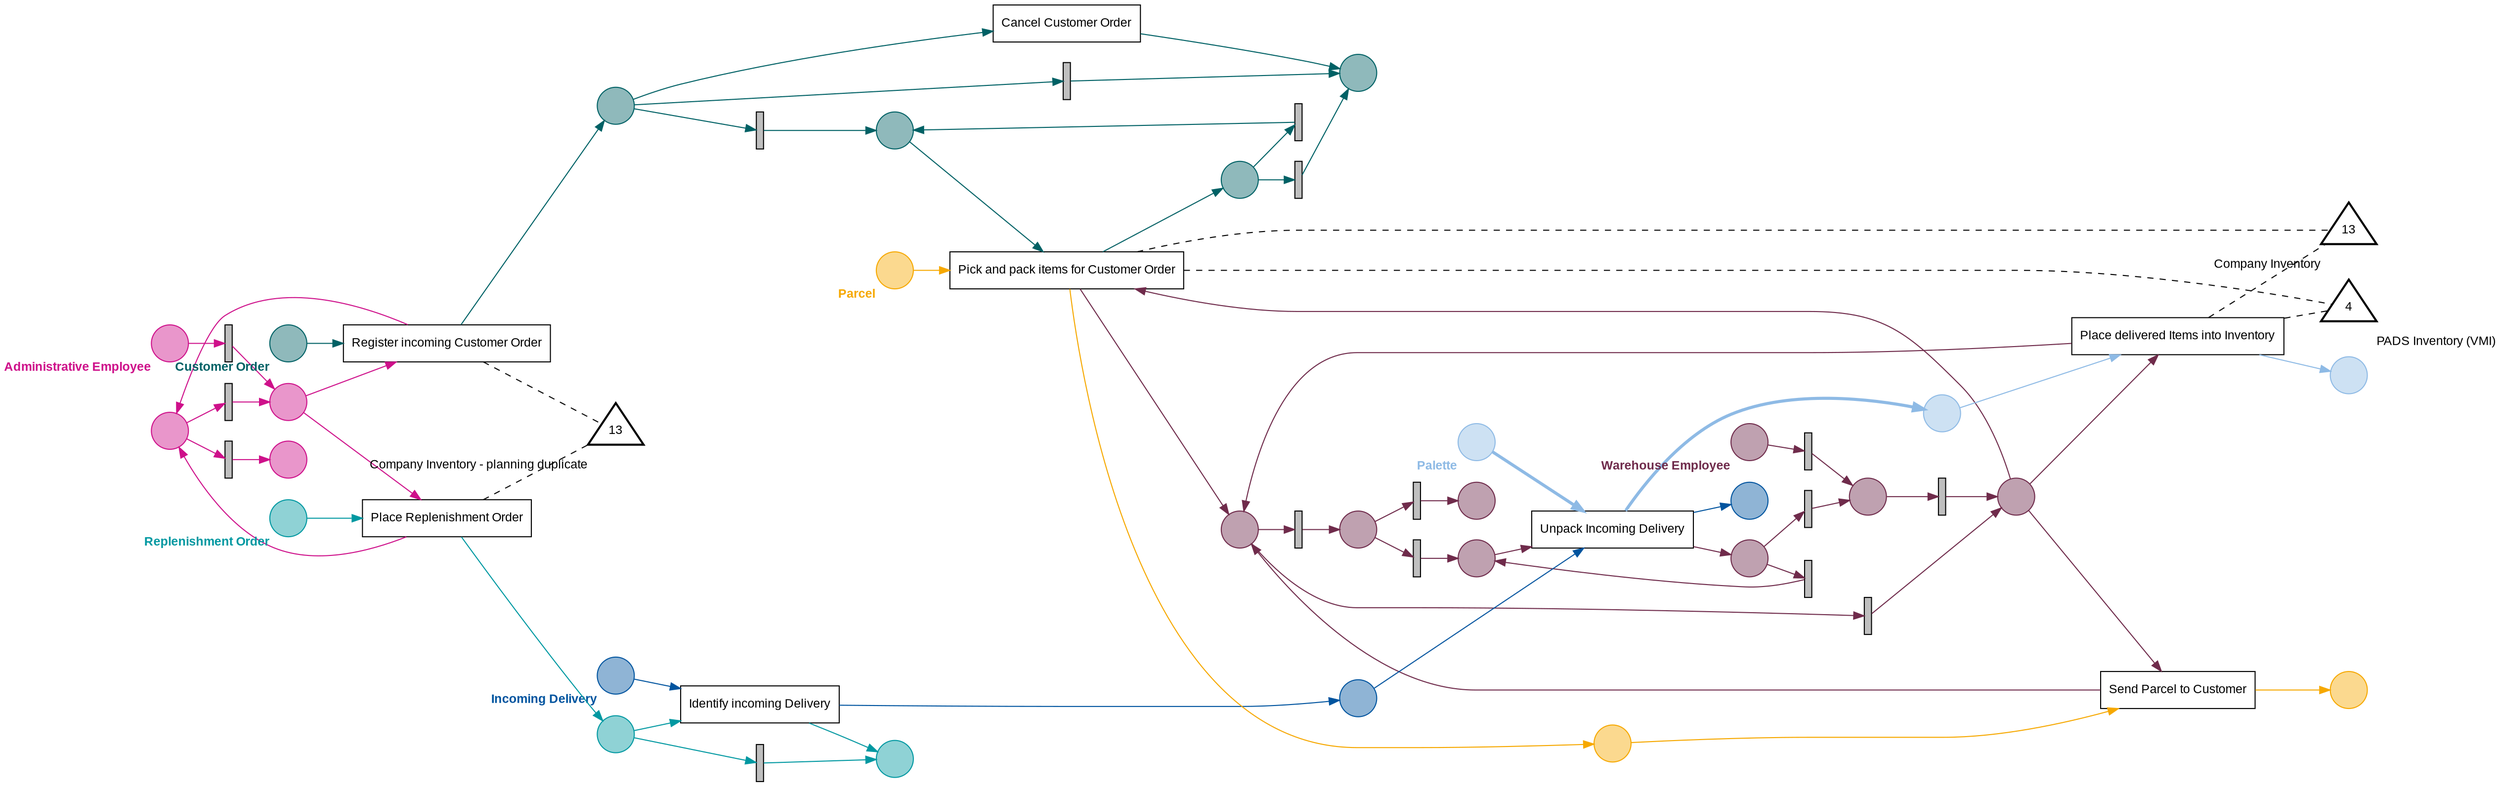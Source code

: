 digraph "" {
	graph [rankdir=LR,
		ratio=0.35,
		seed=42
	];
	node [label="\N"];
	t15	[class_name=Transition,
		color=black,
		fillcolor="#00000040",
		fixedsize=False,
		fontcolor=black,
		fontname=Arial,
		fontsize=12,
		height=0.5,
		label="",
		penwidth=1.0,
		shape=rectangle,
		style=filled,
		width=0.1];
	p20	[class_name="Administrative Employee",
		color="#CE108A",
		fillcolor="#CE108A70",
		fixedsize=True,
		fontcolor=black,
		fontname=Arial,
		fontsize=12,
		height=0.5,
		label="",
		penwidth=1.0,
		shape=circle,
		style=filled,
		width=0.5];
	t15 -> p20	[class_name=ObjectArc,
		color="#CE108A",
		fontcolor=black,
		fontname=Arial,
		fontsize=10,
		penwidth=1.0,
		style=solid];
	t10	[class_name=Transition,
		color=black,
		fillcolor=white,
		fixedsize=False,
		fontcolor=black,
		fontname=Arial,
		fontsize=12,
		height=0.5,
		label="Send Parcel to Customer",
		name=t10,
		penwidth=1.0,
		shape=rectangle,
		style=filled,
		width=0.5];
	p13	[class_name=Parcel,
		color="#F6A800",
		fillcolor="#F6A80070",
		fixedsize=True,
		fontcolor=black,
		fontname=Arial,
		fontsize=12,
		height=0.5,
		label="",
		penwidth=1.0,
		shape=circle,
		style=filled,
		width=0.5];
	t10 -> p13	[class_name=ObjectArc,
		color="#F6A800",
		fontcolor=black,
		fontname=Arial,
		fontsize=10,
		penwidth=1.0,
		style=solid];
	p28	[class_name="Warehouse Employee",
		color="#6f2b4b",
		fillcolor="#6f2b4b70",
		fixedsize=True,
		fontcolor=black,
		fontname=Arial,
		fontsize=12,
		height=0.5,
		label="",
		penwidth=1.0,
		shape=circle,
		style=filled,
		width=0.5];
	t10 -> p28	[class_name=ObjectArc,
		color="#6f2b4b",
		fontcolor=black,
		fontname=Arial,
		fontsize=10,
		penwidth=1.0,
		style=solid];
	t21	[class_name=Transition,
		color=black,
		fillcolor="#00000040",
		fixedsize=False,
		fontcolor=black,
		fontname=Arial,
		fontsize=12,
		height=0.5,
		label="",
		penwidth=1.0,
		shape=rectangle,
		style=filled,
		width=0.1];
	p23	[class_name="Warehouse Employee",
		color="#6f2b4b",
		fillcolor="#6f2b4b70",
		fixedsize=True,
		fontcolor=black,
		fontname=Arial,
		fontsize=12,
		height=0.5,
		label="",
		penwidth=1.0,
		shape=circle,
		style=filled,
		width=0.5];
	t21 -> p23	[class_name=ObjectArc,
		color="#6f2b4b",
		fontcolor=black,
		fontname=Arial,
		fontsize=10,
		penwidth=1.0,
		style=solid];
	p7	[class_name=Palette,
		color="#8EBAE5",
		fillcolor="#8EBAE570",
		fixedsize=True,
		fontcolor=black,
		fontname=Arial,
		fontsize=12,
		height=0.5,
		label="",
		penwidth=1.0,
		shape=circle,
		style=filled,
		width=0.5];
	p8	[class_name="Incoming Delivery",
		color="#00549F",
		fillcolor="#00549F70",
		fixedsize=True,
		fontcolor=black,
		fontname=Arial,
		fontsize=12,
		height=0.5,
		label="",
		penwidth=1.0,
		shape=circle,
		style=filled,
		width=0.5,
		xlabel=<<FONT COLOR='#00549F'><b>Incoming Delivery</b></FONT>>];
	t9	[class_name=Transition,
		color=black,
		fillcolor=white,
		fixedsize=False,
		fontcolor=black,
		fontname=Arial,
		fontsize=12,
		height=0.5,
		label="Identify incoming Delivery",
		name=t9,
		penwidth=1.0,
		shape=rectangle,
		style=filled,
		width=0.5];
	p8 -> t9	[class_name=ObjectArc,
		color="#00549F",
		fontcolor=black,
		fontname=Arial,
		fontsize=10,
		penwidth=1.0,
		style=solid];
	t12	[class_name=Transition,
		color=black,
		fillcolor="#00000040",
		fixedsize=False,
		fontcolor=black,
		fontname=Arial,
		fontsize=12,
		height=0.5,
		label="",
		penwidth=1.0,
		shape=rectangle,
		style=filled,
		width=0.1];
	p16	[class_name="Replenishment Order",
		color="#0098A1",
		fillcolor="#0098A170",
		fixedsize=True,
		fontcolor=black,
		fontname=Arial,
		fontsize=12,
		height=0.5,
		label="",
		penwidth=1.0,
		shape=circle,
		style=filled,
		width=0.5];
	t12 -> p16	[class_name=ObjectArc,
		color="#0098A1",
		fontcolor=black,
		fontname=Arial,
		fontsize=10,
		penwidth=1.0,
		style=solid];
	t13	[class_name=Transition,
		color=black,
		fillcolor="#00000040",
		fixedsize=False,
		fontcolor=black,
		fontname=Arial,
		fontsize=12,
		height=0.5,
		label="",
		penwidth=1.0,
		shape=rectangle,
		style=filled,
		width=0.1];
	p19	[class_name="Administrative Employee",
		color="#CE108A",
		fillcolor="#CE108A70",
		fixedsize=True,
		fontcolor=black,
		fontname=Arial,
		fontsize=12,
		height=0.5,
		label="",
		penwidth=1.0,
		shape=circle,
		style=filled,
		width=0.5];
	t13 -> p19	[class_name=ObjectArc,
		color="#CE108A",
		fontcolor=black,
		fontname=Arial,
		fontsize=10,
		penwidth=1.0,
		style=solid];
	t0	[class_name=Transition,
		color=black,
		fillcolor=white,
		fixedsize=False,
		fontcolor=black,
		fontname=Arial,
		fontsize=12,
		height=0.5,
		label="Register incoming Customer Order",
		name=t0,
		penwidth=1.0,
		shape=rectangle,
		style=filled,
		width=0.5];
	p18	[class_name="Administrative Employee",
		color="#CE108A",
		fillcolor="#CE108A70",
		fixedsize=True,
		fontcolor=black,
		fontname=Arial,
		fontsize=12,
		height=0.5,
		label="",
		penwidth=1.0,
		shape=circle,
		style=filled,
		width=0.5];
	t0 -> p18	[class_name=ObjectArc,
		color="#CE108A",
		fontcolor=black,
		fontname=Arial,
		fontsize=10,
		penwidth=1.0,
		style=solid];
	p1	[class_name="Customer Order",
		color="#006165",
		fillcolor="#00616570",
		fixedsize=True,
		fontcolor=black,
		fontname=Arial,
		fontsize=12,
		height=0.5,
		label="",
		penwidth=1.0,
		shape=circle,
		style=filled,
		width=0.5];
	t0 -> p1	[class_name=ObjectArc,
		color="#006165",
		fontcolor=black,
		fontname=Arial,
		fontsize=10,
		penwidth=1.0,
		style=solid];
	"Company Inventory - planning duplicate"	[class_name=CollectionPoint,
		color=black,
		fillcolor=white,
		fixedsize=True,
		fontcolor=black,
		fontname=Arial,
		fontsize=12,
		height=0.75,
		label=13,
		name="Company Inventory - planning duplicate",
		penwidth=2,
		shape=triangle,
		style=filled,
		width=0.75,
		xlabel="Company Inventory - planning duplicate"];
	t0 -> "Company Inventory - planning duplicate"	[class_name=QuantityArc,
		color=black,
		dir=none,
		fontcolor=black,
		fontname=Arial,
		fontsize=10,
		name="(t0, Company Inventory - planning duplicate)",
		penwidth=1,
		style=dashed];
	p22	[class_name="Warehouse Employee",
		color="#6f2b4b",
		fillcolor="#6f2b4b70",
		fixedsize=True,
		fontcolor=black,
		fontname=Arial,
		fontsize=12,
		height=0.5,
		label="",
		penwidth=1.0,
		shape=circle,
		style=filled,
		width=0.5];
	p22 -> t10	[class_name=ObjectArc,
		color="#6f2b4b",
		fontcolor=black,
		fontname=Arial,
		fontsize=10,
		penwidth=1.0,
		style=solid];
	t2	[class_name=Transition,
		color=black,
		fillcolor=white,
		fixedsize=False,
		fontcolor=black,
		fontname=Arial,
		fontsize=12,
		height=0.5,
		label="Pick and pack items for Customer Order",
		name=t2,
		penwidth=1.0,
		shape=rectangle,
		style=filled,
		width=0.5];
	p22 -> t2	[class_name=ObjectArc,
		color="#6f2b4b",
		fontcolor=black,
		fontname=Arial,
		fontsize=10,
		penwidth=1.0,
		style=solid];
	t8	[class_name=Transition,
		color=black,
		fillcolor=white,
		fixedsize=False,
		fontcolor=black,
		fontname=Arial,
		fontsize=12,
		height=0.5,
		label="Place delivered Items into Inventory",
		name=t8,
		penwidth=1.0,
		shape=rectangle,
		style=filled,
		width=0.5];
	p22 -> t8	[class_name=ObjectArc,
		color="#6f2b4b",
		fontcolor=black,
		fontname=Arial,
		fontsize=10,
		penwidth=1.0,
		style=solid];
	t6	[class_name=Transition,
		color=black,
		fillcolor=white,
		fixedsize=False,
		fontcolor=black,
		fontname=Arial,
		fontsize=12,
		height=0.5,
		label="Cancel Customer Order",
		name=t6,
		penwidth=1.0,
		shape=rectangle,
		style=filled,
		width=0.5];
	p0	[class_name="Customer Order",
		color="#006165",
		fillcolor="#00616570",
		fixedsize=True,
		fontcolor=black,
		fontname=Arial,
		fontsize=12,
		height=0.5,
		label="",
		penwidth=1.0,
		shape=circle,
		style=filled,
		width=0.5];
	t6 -> p0	[class_name=ObjectArc,
		color="#006165",
		fontcolor=black,
		fontname=Arial,
		fontsize=10,
		penwidth=1.0,
		style=solid];
	t3	[class_name=Transition,
		color=black,
		fillcolor="#00000040",
		fixedsize=False,
		fontcolor=black,
		fontname=Arial,
		fontsize=12,
		height=0.5,
		label="",
		penwidth=1.0,
		shape=rectangle,
		style=filled,
		width=0.1];
	p3	[class_name="Customer Order",
		color="#006165",
		fillcolor="#00616570",
		fixedsize=True,
		fontcolor=black,
		fontname=Arial,
		fontsize=12,
		height=0.5,
		label="",
		penwidth=1.0,
		shape=circle,
		style=filled,
		width=0.5];
	t3 -> p3	[class_name=ObjectArc,
		color="#006165",
		fontcolor=black,
		fontname=Arial,
		fontsize=10,
		penwidth=1.0,
		style=solid];
	p18 -> t15	[class_name=ObjectArc,
		color="#CE108A",
		fontcolor=black,
		fontname=Arial,
		fontsize=10,
		penwidth=1.0,
		style=solid];
	t14	[class_name=Transition,
		color=black,
		fillcolor="#00000040",
		fixedsize=False,
		fontcolor=black,
		fontname=Arial,
		fontsize=12,
		height=0.5,
		label="",
		penwidth=1.0,
		shape=rectangle,
		style=filled,
		width=0.1];
	p18 -> t14	[class_name=ObjectArc,
		color="#CE108A",
		fontcolor=black,
		fontname=Arial,
		fontsize=10,
		penwidth=1.0,
		style=solid];
	t22	[class_name=Transition,
		color=black,
		fillcolor="#00000040",
		fixedsize=False,
		fontcolor=black,
		fontname=Arial,
		fontsize=12,
		height=0.5,
		label="",
		penwidth=1.0,
		shape=rectangle,
		style=filled,
		width=0.1];
	p26	[class_name="Warehouse Employee",
		color="#6f2b4b",
		fillcolor="#6f2b4b70",
		fixedsize=True,
		fontcolor=black,
		fontname=Arial,
		fontsize=12,
		height=0.5,
		label="",
		penwidth=1.0,
		shape=circle,
		style=filled,
		width=0.5];
	t22 -> p26	[class_name=ObjectArc,
		color="#6f2b4b",
		fontcolor=black,
		fontname=Arial,
		fontsize=10,
		penwidth=1.0,
		style=solid];
	t4	[class_name=Transition,
		color=black,
		fillcolor="#00000040",
		fixedsize=False,
		fontcolor=black,
		fontname=Arial,
		fontsize=12,
		height=0.5,
		label="",
		penwidth=1.0,
		shape=rectangle,
		style=filled,
		width=0.1];
	t4 -> p3	[class_name=ObjectArc,
		color="#006165",
		fontcolor=black,
		fontname=Arial,
		fontsize=10,
		penwidth=1.0,
		style=solid];
	p6	[class_name=Palette,
		color="#8EBAE5",
		fillcolor="#8EBAE570",
		fixedsize=True,
		fontcolor=black,
		fontname=Arial,
		fontsize=12,
		height=0.5,
		label="",
		penwidth=1.0,
		shape=circle,
		style=filled,
		width=0.5];
	p6 -> t8	[class_name=ObjectArc,
		color="#8EBAE5",
		fontcolor=black,
		fontname=Arial,
		fontsize=10,
		penwidth=1.0,
		style=solid];
	t18	[class_name=Transition,
		color=black,
		fillcolor="#00000040",
		fixedsize=False,
		fontcolor=black,
		fontname=Arial,
		fontsize=12,
		height=0.5,
		label="",
		penwidth=1.0,
		shape=rectangle,
		style=filled,
		width=0.1];
	t18 -> p23	[class_name=ObjectArc,
		color="#6f2b4b",
		fontcolor=black,
		fontname=Arial,
		fontsize=10,
		penwidth=1.0,
		style=solid];
	p24	[class_name="Warehouse Employee",
		color="#6f2b4b",
		fillcolor="#6f2b4b70",
		fixedsize=True,
		fontcolor=black,
		fontname=Arial,
		fontsize=12,
		height=0.5,
		label="",
		penwidth=1.0,
		shape=circle,
		style=filled,
		width=0.5];
	p24 -> t22	[class_name=ObjectArc,
		color="#6f2b4b",
		fontcolor=black,
		fontname=Arial,
		fontsize=10,
		penwidth=1.0,
		style=solid];
	p24 -> t18	[class_name=ObjectArc,
		color="#6f2b4b",
		fontcolor=black,
		fontname=Arial,
		fontsize=10,
		penwidth=1.0,
		style=solid];
	t11	[class_name=Transition,
		color=black,
		fillcolor=white,
		fixedsize=False,
		fontcolor=black,
		fontname=Arial,
		fontsize=12,
		height=0.5,
		label="Place Replenishment Order",
		name=t11,
		penwidth=1.0,
		shape=rectangle,
		style=filled,
		width=0.5];
	t11 -> p18	[class_name=ObjectArc,
		color="#CE108A",
		fontcolor=black,
		fontname=Arial,
		fontsize=10,
		penwidth=1.0,
		style=solid];
	p15	[class_name="Replenishment Order",
		color="#0098A1",
		fillcolor="#0098A170",
		fixedsize=True,
		fontcolor=black,
		fontname=Arial,
		fontsize=12,
		height=0.5,
		label="",
		penwidth=1.0,
		shape=circle,
		style=filled,
		width=0.5];
	t11 -> p15	[class_name=ObjectArc,
		color="#0098A1",
		fontcolor=black,
		fontname=Arial,
		fontsize=10,
		penwidth=1.0,
		style=solid];
	t11 -> "Company Inventory - planning duplicate"	[class_name=QuantityArc,
		color=black,
		dir=none,
		fontcolor=black,
		fontname=Arial,
		fontsize=10,
		name="(t11, Company Inventory - planning duplicate)",
		penwidth=1,
		style=dashed];
	p15 -> t12	[class_name=ObjectArc,
		color="#0098A1",
		fontcolor=black,
		fontname=Arial,
		fontsize=10,
		penwidth=1.0,
		style=solid];
	p15 -> t9	[class_name=ObjectArc,
		color="#0098A1",
		fontcolor=black,
		fontname=Arial,
		fontsize=10,
		penwidth=1.0,
		style=solid];
	p21	[class_name="Warehouse Employee",
		color="#6f2b4b",
		fillcolor="#6f2b4b70",
		fixedsize=True,
		fontcolor=black,
		fontname=Arial,
		fontsize=12,
		height=0.5,
		label="",
		penwidth=1.0,
		shape=circle,
		style=filled,
		width=0.5];
	p21 -> t21	[class_name=ObjectArc,
		color="#6f2b4b",
		fontcolor=black,
		fontname=Arial,
		fontsize=10,
		penwidth=1.0,
		style=solid];
	t23	[class_name=Transition,
		color=black,
		fillcolor="#00000040",
		fixedsize=False,
		fontcolor=black,
		fontname=Arial,
		fontsize=12,
		height=0.5,
		label="",
		penwidth=1.0,
		shape=rectangle,
		style=filled,
		width=0.1];
	p21 -> t23	[class_name=ObjectArc,
		color="#6f2b4b",
		fontcolor=black,
		fontname=Arial,
		fontsize=10,
		penwidth=1.0,
		style=solid];
	p27	[class_name="Warehouse Employee",
		color="#6f2b4b",
		fillcolor="#6f2b4b70",
		fixedsize=True,
		fontcolor=black,
		fontname=Arial,
		fontsize=12,
		height=0.5,
		label="",
		penwidth=1.0,
		shape=circle,
		style=filled,
		width=0.5];
	t23 -> p27	[class_name=ObjectArc,
		color="#6f2b4b",
		fontcolor=black,
		fontname=Arial,
		fontsize=10,
		penwidth=1.0,
		style=solid];
	t1	[class_name=Transition,
		color=black,
		fillcolor="#00000040",
		fixedsize=False,
		fontcolor=black,
		fontname=Arial,
		fontsize=12,
		height=0.5,
		label="",
		penwidth=1.0,
		shape=rectangle,
		style=filled,
		width=0.1];
	t1 -> p0	[class_name=ObjectArc,
		color="#006165",
		fontcolor=black,
		fontname=Arial,
		fontsize=10,
		penwidth=1.0,
		style=solid];
	t17	[class_name=Transition,
		color=black,
		fillcolor="#00000040",
		fixedsize=False,
		fontcolor=black,
		fontname=Arial,
		fontsize=12,
		height=0.5,
		label="",
		penwidth=1.0,
		shape=rectangle,
		style=filled,
		width=0.1];
	t17 -> p22	[class_name=ObjectArc,
		color="#6f2b4b",
		fontcolor=black,
		fontname=Arial,
		fontsize=10,
		penwidth=1.0,
		style=solid];
	p10	[class_name="Incoming Delivery",
		color="#00549F",
		fillcolor="#00549F70",
		fixedsize=True,
		fontcolor=black,
		fontname=Arial,
		fontsize=12,
		height=0.5,
		label="",
		penwidth=1.0,
		shape=circle,
		style=filled,
		width=0.5];
	t2 -> p28	[class_name=ObjectArc,
		color="#6f2b4b",
		fontcolor=black,
		fontname=Arial,
		fontsize=10,
		penwidth=1.0,
		style=solid];
	p4	[class_name="Customer Order",
		color="#006165",
		fillcolor="#00616570",
		fixedsize=True,
		fontcolor=black,
		fontname=Arial,
		fontsize=12,
		height=0.5,
		label="",
		penwidth=1.0,
		shape=circle,
		style=filled,
		width=0.5];
	t2 -> p4	[class_name=ObjectArc,
		color="#006165",
		fontcolor=black,
		fontname=Arial,
		fontsize=10,
		penwidth=1.0,
		style=solid];
	p12	[class_name=Parcel,
		color="#F6A800",
		fillcolor="#F6A80070",
		fixedsize=True,
		fontcolor=black,
		fontname=Arial,
		fontsize=12,
		height=0.5,
		label="",
		penwidth=1.0,
		shape=circle,
		style=filled,
		width=0.5];
	t2 -> p12	[class_name=ObjectArc,
		color="#F6A800",
		fontcolor=black,
		fontname=Arial,
		fontsize=10,
		penwidth=1.0,
		style=solid];
	"Company Inventory"	[class_name=CollectionPoint,
		color=black,
		fillcolor=white,
		fixedsize=True,
		fontcolor=black,
		fontname=Arial,
		fontsize=12,
		height=0.75,
		label=13,
		name="Company Inventory",
		penwidth=2,
		shape=triangle,
		style=filled,
		width=0.75,
		xlabel="Company Inventory"];
	t2 -> "Company Inventory"	[class_name=QuantityArc,
		color=black,
		dir=none,
		fontcolor=black,
		fontname=Arial,
		fontsize=10,
		name="(t2, Company Inventory)",
		penwidth=1,
		style=dashed];
	"PADS Inventory (VMI)"	[class_name=CollectionPoint,
		color=black,
		fillcolor=white,
		fixedsize=True,
		fontcolor=black,
		fontname=Arial,
		fontsize=12,
		height=0.75,
		label=4,
		name="PADS Inventory (VMI)",
		penwidth=2,
		shape=triangle,
		style=filled,
		width=0.75,
		xlabel="PADS Inventory (VMI)"];
	t2 -> "PADS Inventory (VMI)"	[class_name=QuantityArc,
		color=black,
		dir=none,
		fontcolor=black,
		fontname=Arial,
		fontsize=10,
		name="(t2, PADS Inventory (VMI))",
		penwidth=1,
		style=dashed];
	p17	[class_name="Administrative Employee",
		color="#CE108A",
		fillcolor="#CE108A70",
		fixedsize=True,
		fontcolor=black,
		fontname=Arial,
		fontsize=12,
		height=0.5,
		label="",
		penwidth=1.0,
		shape=circle,
		style=filled,
		width=0.5,
		xlabel=<<FONT COLOR='#CE108A'><b>Administrative Employee</b></FONT>>];
	p17 -> t13	[class_name=ObjectArc,
		color="#CE108A",
		fontcolor=black,
		fontname=Arial,
		fontsize=10,
		penwidth=1.0,
		style=solid];
	p11	[class_name=Parcel,
		color="#F6A800",
		fillcolor="#F6A80070",
		fixedsize=True,
		fontcolor=black,
		fontname=Arial,
		fontsize=12,
		height=0.5,
		label="",
		penwidth=1.0,
		shape=circle,
		style=filled,
		width=0.5,
		xlabel=<<FONT COLOR='#F6A800'><b>Parcel</b></FONT>>];
	p11 -> t2	[class_name=ObjectArc,
		color="#F6A800",
		fontcolor=black,
		fontname=Arial,
		fontsize=10,
		penwidth=1.0,
		style=solid];
	t7	[class_name=Transition,
		color=black,
		fillcolor=white,
		fixedsize=False,
		fontcolor=black,
		fontname=Arial,
		fontsize=12,
		height=0.5,
		label="Unpack Incoming Delivery",
		name=t7,
		penwidth=1.0,
		shape=rectangle,
		style=filled,
		width=0.5];
	t7 -> p6	[class_name=ObjectArc,
		color="#8EBAE5",
		fontcolor=black,
		fontname=Arial,
		fontsize=10,
		penwidth=3,
		style=bold];
	t7 -> p24	[class_name=ObjectArc,
		color="#6f2b4b",
		fontcolor=black,
		fontname=Arial,
		fontsize=10,
		penwidth=1.0,
		style=solid];
	t7 -> p10	[class_name=ObjectArc,
		color="#00549F",
		fontcolor=black,
		fontname=Arial,
		fontsize=10,
		penwidth=1.0,
		style=solid];
	p28 -> t17	[class_name=ObjectArc,
		color="#6f2b4b",
		fontcolor=black,
		fontname=Arial,
		fontsize=10,
		penwidth=1.0,
		style=solid];
	t20	[class_name=Transition,
		color=black,
		fillcolor="#00000040",
		fixedsize=False,
		fontcolor=black,
		fontname=Arial,
		fontsize=12,
		height=0.5,
		label="",
		penwidth=1.0,
		shape=rectangle,
		style=filled,
		width=0.1];
	p28 -> t20	[class_name=ObjectArc,
		color="#6f2b4b",
		fontcolor=black,
		fontname=Arial,
		fontsize=10,
		penwidth=1.0,
		style=solid];
	t8 -> p7	[class_name=ObjectArc,
		color="#8EBAE5",
		fontcolor=black,
		fontname=Arial,
		fontsize=10,
		penwidth=1.0,
		style=solid];
	t8 -> p28	[class_name=ObjectArc,
		color="#6f2b4b",
		fontcolor=black,
		fontname=Arial,
		fontsize=10,
		penwidth=1.0,
		style=solid];
	t8 -> "Company Inventory"	[class_name=QuantityArc,
		color=black,
		dir=none,
		fontcolor=black,
		fontname=Arial,
		fontsize=10,
		name="(t8, Company Inventory)",
		penwidth=1,
		style=dashed];
	t8 -> "PADS Inventory (VMI)"	[class_name=QuantityArc,
		color=black,
		dir=none,
		fontcolor=black,
		fontname=Arial,
		fontsize=10,
		name="(t8, PADS Inventory (VMI))",
		penwidth=1,
		style=dashed];
	t19	[class_name=Transition,
		color=black,
		fillcolor="#00000040",
		fixedsize=False,
		fontcolor=black,
		fontname=Arial,
		fontsize=12,
		height=0.5,
		label="",
		penwidth=1.0,
		shape=rectangle,
		style=filled,
		width=0.1];
	p26 -> t19	[class_name=ObjectArc,
		color="#6f2b4b",
		fontcolor=black,
		fontname=Arial,
		fontsize=10,
		penwidth=1.0,
		style=solid];
	p9	[class_name="Incoming Delivery",
		color="#00549F",
		fillcolor="#00549F70",
		fixedsize=True,
		fontcolor=black,
		fontname=Arial,
		fontsize=12,
		height=0.5,
		label="",
		penwidth=1.0,
		shape=circle,
		style=filled,
		width=0.5];
	t9 -> p9	[class_name=ObjectArc,
		color="#00549F",
		fontcolor=black,
		fontname=Arial,
		fontsize=10,
		penwidth=1.0,
		style=solid];
	t9 -> p16	[class_name=ObjectArc,
		color="#0098A1",
		fontcolor=black,
		fontname=Arial,
		fontsize=10,
		penwidth=1.0,
		style=solid];
	t14 -> p19	[class_name=ObjectArc,
		color="#CE108A",
		fontcolor=black,
		fontname=Arial,
		fontsize=10,
		penwidth=1.0,
		style=solid];
	p4 -> t4	[class_name=ObjectArc,
		color="#006165",
		fontcolor=black,
		fontname=Arial,
		fontsize=10,
		penwidth=1.0,
		style=solid];
	t5	[class_name=Transition,
		color=black,
		fillcolor="#00000040",
		fixedsize=False,
		fontcolor=black,
		fontname=Arial,
		fontsize=12,
		height=0.5,
		label="",
		penwidth=1.0,
		shape=rectangle,
		style=filled,
		width=0.1];
	p4 -> t5	[class_name=ObjectArc,
		color="#006165",
		fontcolor=black,
		fontname=Arial,
		fontsize=10,
		penwidth=1.0,
		style=solid];
	p19 -> t0	[class_name=ObjectArc,
		color="#CE108A",
		fontcolor=black,
		fontname=Arial,
		fontsize=10,
		penwidth=1.0,
		style=solid];
	p19 -> t11	[class_name=ObjectArc,
		color="#CE108A",
		fontcolor=black,
		fontname=Arial,
		fontsize=10,
		penwidth=1.0,
		style=solid];
	t16	[class_name=Transition,
		color=black,
		fillcolor="#00000040",
		fixedsize=False,
		fontcolor=black,
		fontname=Arial,
		fontsize=12,
		height=0.5,
		label="",
		penwidth=1.0,
		shape=rectangle,
		style=filled,
		width=0.1];
	t16 -> p26	[class_name=ObjectArc,
		color="#6f2b4b",
		fontcolor=black,
		fontname=Arial,
		fontsize=10,
		penwidth=1.0,
		style=solid];
	p12 -> t10	[class_name=ObjectArc,
		color="#F6A800",
		fontcolor=black,
		fontname=Arial,
		fontsize=10,
		penwidth=1.0,
		style=solid];
	p14	[class_name="Replenishment Order",
		color="#0098A1",
		fillcolor="#0098A170",
		fixedsize=True,
		fontcolor=black,
		fontname=Arial,
		fontsize=12,
		height=0.5,
		label="",
		penwidth=1.0,
		shape=circle,
		style=filled,
		width=0.5,
		xlabel=<<FONT COLOR='#0098A1'><b>Replenishment Order</b></FONT>>];
	p14 -> t11	[class_name=ObjectArc,
		color="#0098A1",
		fontcolor=black,
		fontname=Arial,
		fontsize=10,
		penwidth=1.0,
		style=solid];
	p23 -> t7	[class_name=ObjectArc,
		color="#6f2b4b",
		fontcolor=black,
		fontname=Arial,
		fontsize=10,
		penwidth=1.0,
		style=solid];
	p9 -> t7	[class_name=ObjectArc,
		color="#00549F",
		fontcolor=black,
		fontname=Arial,
		fontsize=10,
		penwidth=1.0,
		style=solid];
	p3 -> t2	[class_name=ObjectArc,
		color="#006165",
		fontcolor=black,
		fontname=Arial,
		fontsize=10,
		penwidth=1.0,
		style=solid];
	p5	[class_name=Palette,
		color="#8EBAE5",
		fillcolor="#8EBAE570",
		fixedsize=True,
		fontcolor=black,
		fontname=Arial,
		fontsize=12,
		height=0.5,
		label="",
		penwidth=1.0,
		shape=circle,
		style=filled,
		width=0.5,
		xlabel=<<FONT COLOR='#8EBAE5'><b>Palette</b></FONT>>];
	p5 -> t7	[class_name=ObjectArc,
		color="#8EBAE5",
		fontcolor=black,
		fontname=Arial,
		fontsize=10,
		penwidth=3,
		style=bold];
	p1 -> t6	[class_name=ObjectArc,
		color="#006165",
		fontcolor=black,
		fontname=Arial,
		fontsize=10,
		penwidth=1.0,
		style=solid];
	p1 -> t3	[class_name=ObjectArc,
		color="#006165",
		fontcolor=black,
		fontname=Arial,
		fontsize=10,
		penwidth=1.0,
		style=solid];
	p1 -> t1	[class_name=ObjectArc,
		color="#006165",
		fontcolor=black,
		fontname=Arial,
		fontsize=10,
		penwidth=1.0,
		style=solid];
	t5 -> p0	[class_name=ObjectArc,
		color="#006165",
		fontcolor=black,
		fontname=Arial,
		fontsize=10,
		penwidth=1.0,
		style=solid];
	p2	[class_name="Customer Order",
		color="#006165",
		fillcolor="#00616570",
		fixedsize=True,
		fontcolor=black,
		fontname=Arial,
		fontsize=12,
		height=0.5,
		label="",
		penwidth=1.0,
		shape=circle,
		style=filled,
		width=0.5,
		xlabel=<<FONT COLOR='#006165'><b>Customer Order</b></FONT>>];
	p2 -> t0	[class_name=ObjectArc,
		color="#006165",
		fontcolor=black,
		fontname=Arial,
		fontsize=10,
		penwidth=1.0,
		style=solid];
	p25	[class_name="Warehouse Employee",
		color="#6f2b4b",
		fillcolor="#6f2b4b70",
		fixedsize=True,
		fontcolor=black,
		fontname=Arial,
		fontsize=12,
		height=0.5,
		label="",
		penwidth=1.0,
		shape=circle,
		style=filled,
		width=0.5,
		xlabel=<<FONT COLOR='#6f2b4b'><b>Warehouse Employee</b></FONT>>];
	p25 -> t16	[class_name=ObjectArc,
		color="#6f2b4b",
		fontcolor=black,
		fontname=Arial,
		fontsize=10,
		penwidth=1.0,
		style=solid];
	t19 -> p22	[class_name=ObjectArc,
		color="#6f2b4b",
		fontcolor=black,
		fontname=Arial,
		fontsize=10,
		penwidth=1.0,
		style=solid];
	t20 -> p21	[class_name=ObjectArc,
		color="#6f2b4b",
		fontcolor=black,
		fontname=Arial,
		fontsize=10,
		penwidth=1.0,
		style=solid];
}
